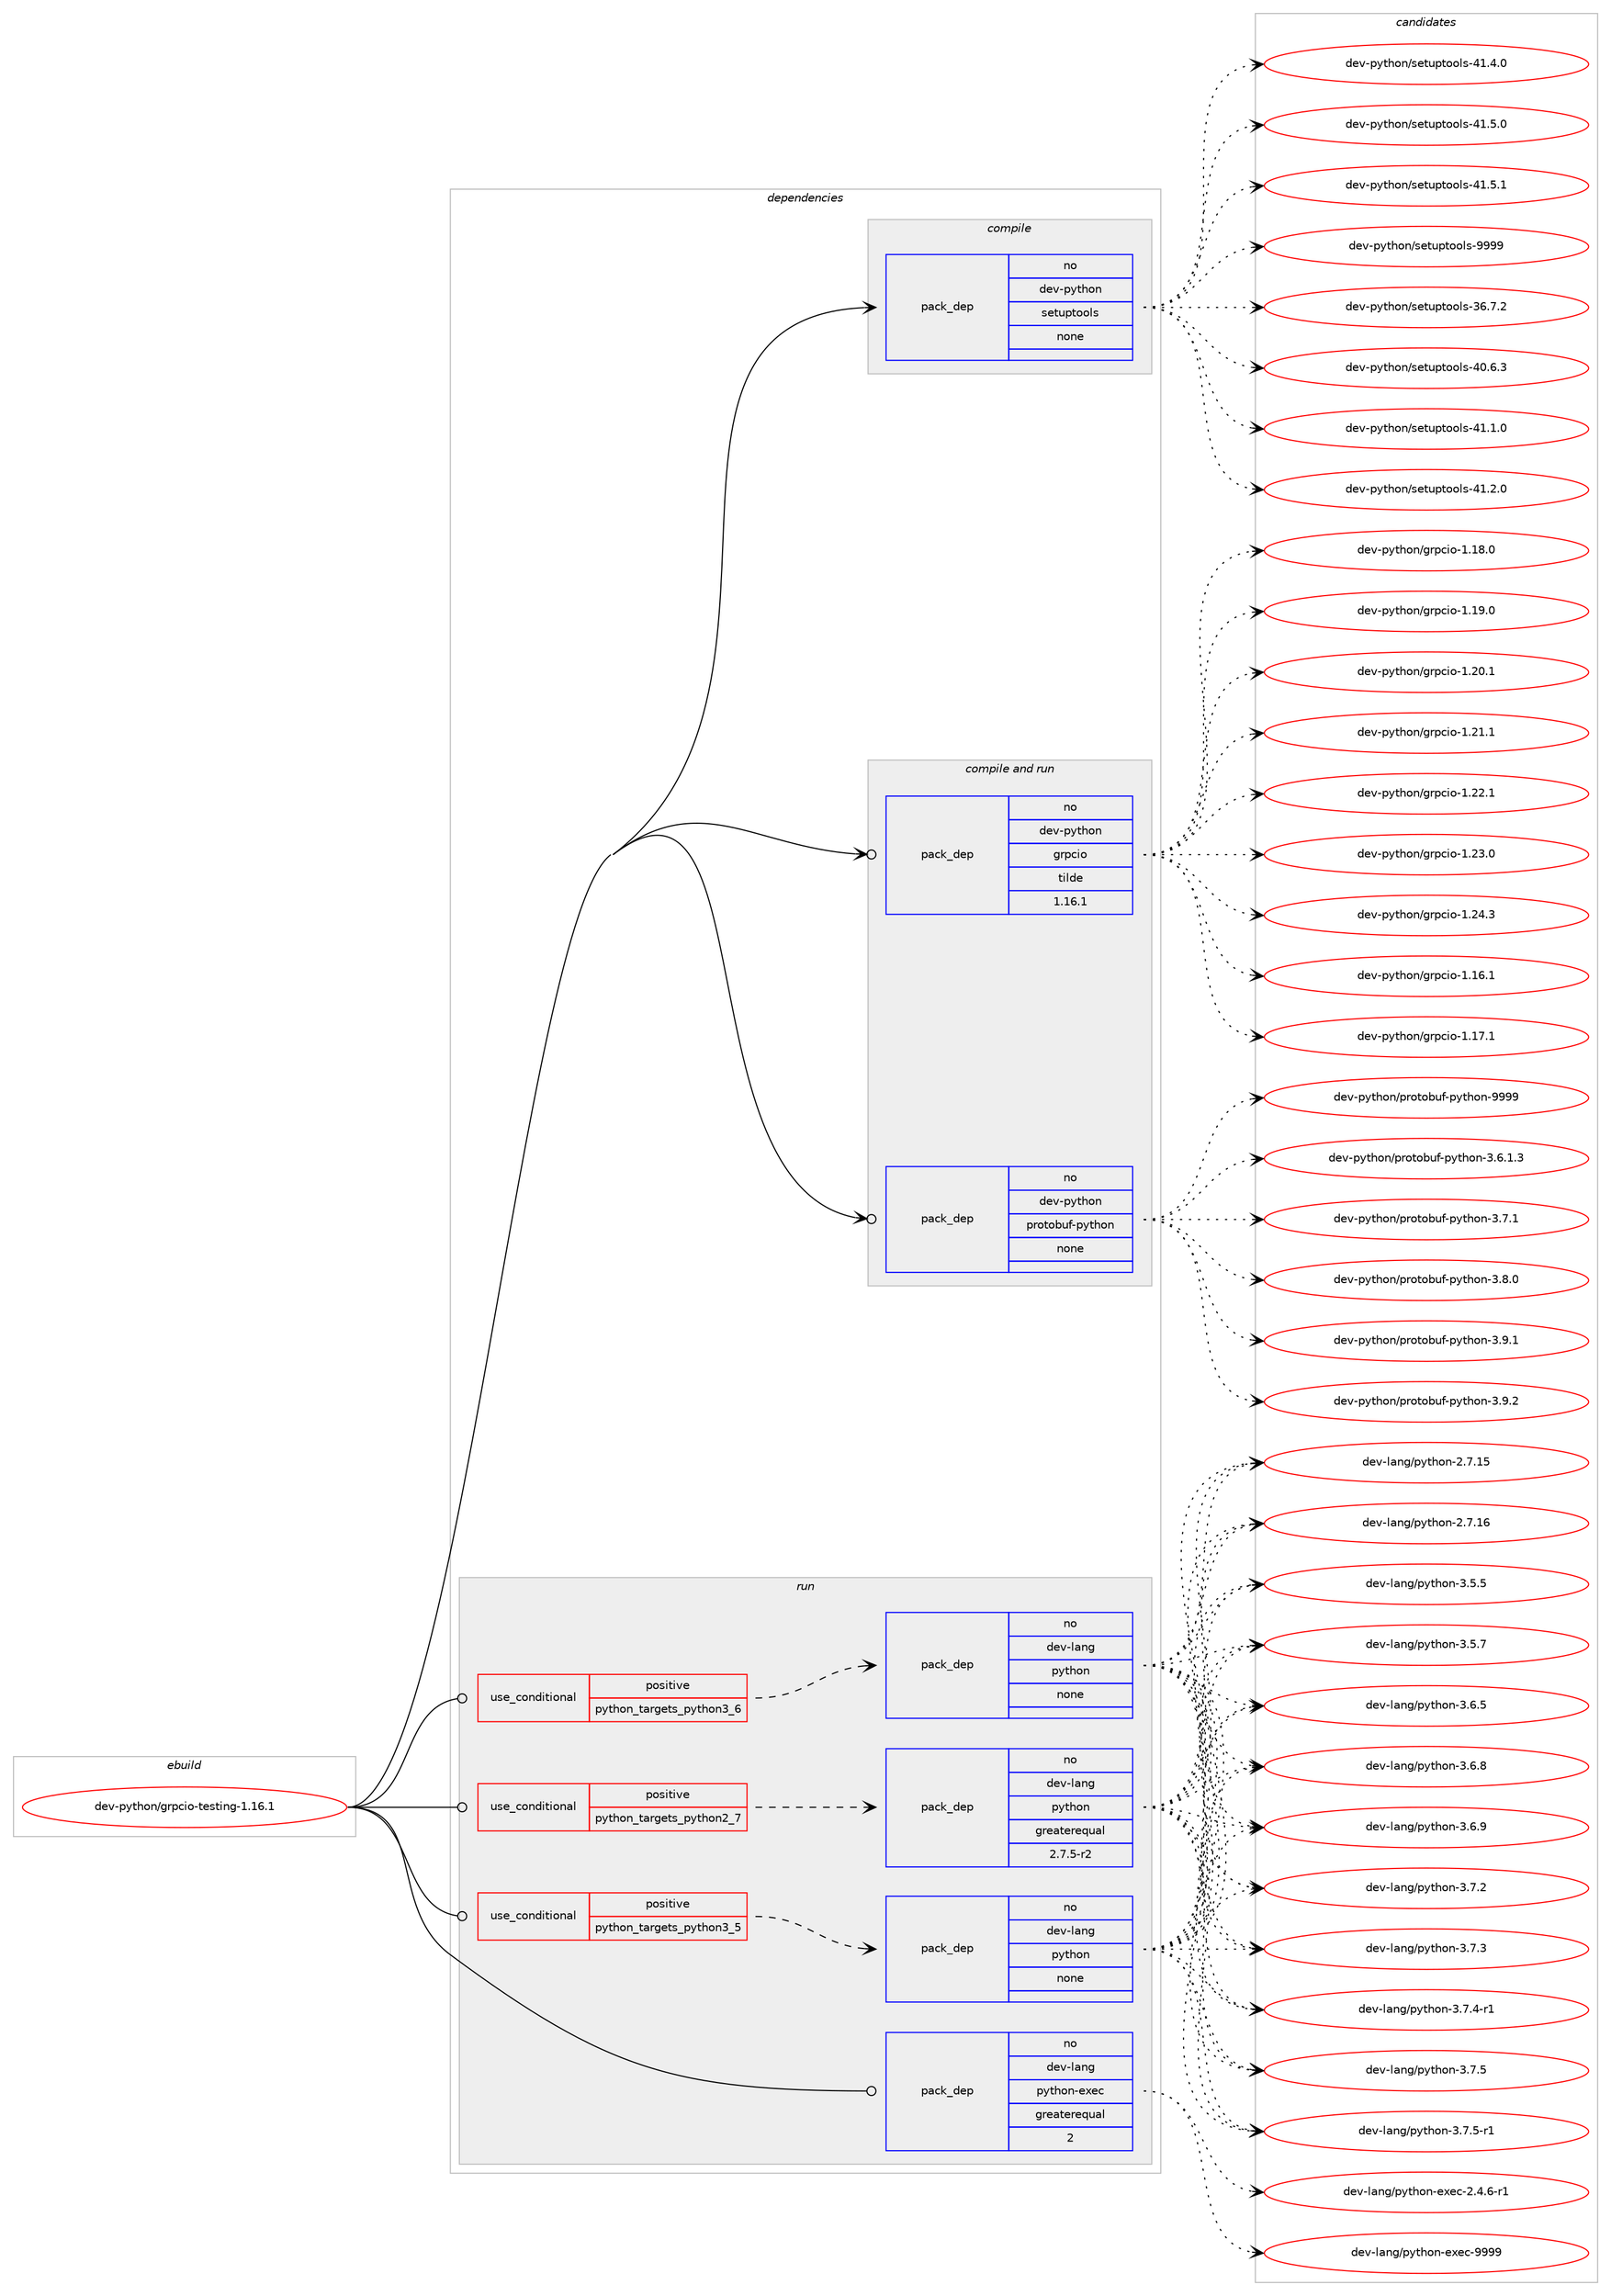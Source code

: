 digraph prolog {

# *************
# Graph options
# *************

newrank=true;
concentrate=true;
compound=true;
graph [rankdir=LR,fontname=Helvetica,fontsize=10,ranksep=1.5];#, ranksep=2.5, nodesep=0.2];
edge  [arrowhead=vee];
node  [fontname=Helvetica,fontsize=10];

# **********
# The ebuild
# **********

subgraph cluster_leftcol {
color=gray;
rank=same;
label=<<i>ebuild</i>>;
id [label="dev-python/grpcio-testing-1.16.1", color=red, width=4, href="../dev-python/grpcio-testing-1.16.1.svg"];
}

# ****************
# The dependencies
# ****************

subgraph cluster_midcol {
color=gray;
label=<<i>dependencies</i>>;
subgraph cluster_compile {
fillcolor="#eeeeee";
style=filled;
label=<<i>compile</i>>;
subgraph pack455619 {
dependency607692 [label=<<TABLE BORDER="0" CELLBORDER="1" CELLSPACING="0" CELLPADDING="4" WIDTH="220"><TR><TD ROWSPAN="6" CELLPADDING="30">pack_dep</TD></TR><TR><TD WIDTH="110">no</TD></TR><TR><TD>dev-python</TD></TR><TR><TD>setuptools</TD></TR><TR><TD>none</TD></TR><TR><TD></TD></TR></TABLE>>, shape=none, color=blue];
}
id:e -> dependency607692:w [weight=20,style="solid",arrowhead="vee"];
}
subgraph cluster_compileandrun {
fillcolor="#eeeeee";
style=filled;
label=<<i>compile and run</i>>;
subgraph pack455620 {
dependency607693 [label=<<TABLE BORDER="0" CELLBORDER="1" CELLSPACING="0" CELLPADDING="4" WIDTH="220"><TR><TD ROWSPAN="6" CELLPADDING="30">pack_dep</TD></TR><TR><TD WIDTH="110">no</TD></TR><TR><TD>dev-python</TD></TR><TR><TD>grpcio</TD></TR><TR><TD>tilde</TD></TR><TR><TD>1.16.1</TD></TR></TABLE>>, shape=none, color=blue];
}
id:e -> dependency607693:w [weight=20,style="solid",arrowhead="odotvee"];
subgraph pack455621 {
dependency607694 [label=<<TABLE BORDER="0" CELLBORDER="1" CELLSPACING="0" CELLPADDING="4" WIDTH="220"><TR><TD ROWSPAN="6" CELLPADDING="30">pack_dep</TD></TR><TR><TD WIDTH="110">no</TD></TR><TR><TD>dev-python</TD></TR><TR><TD>protobuf-python</TD></TR><TR><TD>none</TD></TR><TR><TD></TD></TR></TABLE>>, shape=none, color=blue];
}
id:e -> dependency607694:w [weight=20,style="solid",arrowhead="odotvee"];
}
subgraph cluster_run {
fillcolor="#eeeeee";
style=filled;
label=<<i>run</i>>;
subgraph cond140275 {
dependency607695 [label=<<TABLE BORDER="0" CELLBORDER="1" CELLSPACING="0" CELLPADDING="4"><TR><TD ROWSPAN="3" CELLPADDING="10">use_conditional</TD></TR><TR><TD>positive</TD></TR><TR><TD>python_targets_python2_7</TD></TR></TABLE>>, shape=none, color=red];
subgraph pack455622 {
dependency607696 [label=<<TABLE BORDER="0" CELLBORDER="1" CELLSPACING="0" CELLPADDING="4" WIDTH="220"><TR><TD ROWSPAN="6" CELLPADDING="30">pack_dep</TD></TR><TR><TD WIDTH="110">no</TD></TR><TR><TD>dev-lang</TD></TR><TR><TD>python</TD></TR><TR><TD>greaterequal</TD></TR><TR><TD>2.7.5-r2</TD></TR></TABLE>>, shape=none, color=blue];
}
dependency607695:e -> dependency607696:w [weight=20,style="dashed",arrowhead="vee"];
}
id:e -> dependency607695:w [weight=20,style="solid",arrowhead="odot"];
subgraph cond140276 {
dependency607697 [label=<<TABLE BORDER="0" CELLBORDER="1" CELLSPACING="0" CELLPADDING="4"><TR><TD ROWSPAN="3" CELLPADDING="10">use_conditional</TD></TR><TR><TD>positive</TD></TR><TR><TD>python_targets_python3_5</TD></TR></TABLE>>, shape=none, color=red];
subgraph pack455623 {
dependency607698 [label=<<TABLE BORDER="0" CELLBORDER="1" CELLSPACING="0" CELLPADDING="4" WIDTH="220"><TR><TD ROWSPAN="6" CELLPADDING="30">pack_dep</TD></TR><TR><TD WIDTH="110">no</TD></TR><TR><TD>dev-lang</TD></TR><TR><TD>python</TD></TR><TR><TD>none</TD></TR><TR><TD></TD></TR></TABLE>>, shape=none, color=blue];
}
dependency607697:e -> dependency607698:w [weight=20,style="dashed",arrowhead="vee"];
}
id:e -> dependency607697:w [weight=20,style="solid",arrowhead="odot"];
subgraph cond140277 {
dependency607699 [label=<<TABLE BORDER="0" CELLBORDER="1" CELLSPACING="0" CELLPADDING="4"><TR><TD ROWSPAN="3" CELLPADDING="10">use_conditional</TD></TR><TR><TD>positive</TD></TR><TR><TD>python_targets_python3_6</TD></TR></TABLE>>, shape=none, color=red];
subgraph pack455624 {
dependency607700 [label=<<TABLE BORDER="0" CELLBORDER="1" CELLSPACING="0" CELLPADDING="4" WIDTH="220"><TR><TD ROWSPAN="6" CELLPADDING="30">pack_dep</TD></TR><TR><TD WIDTH="110">no</TD></TR><TR><TD>dev-lang</TD></TR><TR><TD>python</TD></TR><TR><TD>none</TD></TR><TR><TD></TD></TR></TABLE>>, shape=none, color=blue];
}
dependency607699:e -> dependency607700:w [weight=20,style="dashed",arrowhead="vee"];
}
id:e -> dependency607699:w [weight=20,style="solid",arrowhead="odot"];
subgraph pack455625 {
dependency607701 [label=<<TABLE BORDER="0" CELLBORDER="1" CELLSPACING="0" CELLPADDING="4" WIDTH="220"><TR><TD ROWSPAN="6" CELLPADDING="30">pack_dep</TD></TR><TR><TD WIDTH="110">no</TD></TR><TR><TD>dev-lang</TD></TR><TR><TD>python-exec</TD></TR><TR><TD>greaterequal</TD></TR><TR><TD>2</TD></TR></TABLE>>, shape=none, color=blue];
}
id:e -> dependency607701:w [weight=20,style="solid",arrowhead="odot"];
}
}

# **************
# The candidates
# **************

subgraph cluster_choices {
rank=same;
color=gray;
label=<<i>candidates</i>>;

subgraph choice455619 {
color=black;
nodesep=1;
choice100101118451121211161041111104711510111611711211611111110811545515446554650 [label="dev-python/setuptools-36.7.2", color=red, width=4,href="../dev-python/setuptools-36.7.2.svg"];
choice100101118451121211161041111104711510111611711211611111110811545524846544651 [label="dev-python/setuptools-40.6.3", color=red, width=4,href="../dev-python/setuptools-40.6.3.svg"];
choice100101118451121211161041111104711510111611711211611111110811545524946494648 [label="dev-python/setuptools-41.1.0", color=red, width=4,href="../dev-python/setuptools-41.1.0.svg"];
choice100101118451121211161041111104711510111611711211611111110811545524946504648 [label="dev-python/setuptools-41.2.0", color=red, width=4,href="../dev-python/setuptools-41.2.0.svg"];
choice100101118451121211161041111104711510111611711211611111110811545524946524648 [label="dev-python/setuptools-41.4.0", color=red, width=4,href="../dev-python/setuptools-41.4.0.svg"];
choice100101118451121211161041111104711510111611711211611111110811545524946534648 [label="dev-python/setuptools-41.5.0", color=red, width=4,href="../dev-python/setuptools-41.5.0.svg"];
choice100101118451121211161041111104711510111611711211611111110811545524946534649 [label="dev-python/setuptools-41.5.1", color=red, width=4,href="../dev-python/setuptools-41.5.1.svg"];
choice10010111845112121116104111110471151011161171121161111111081154557575757 [label="dev-python/setuptools-9999", color=red, width=4,href="../dev-python/setuptools-9999.svg"];
dependency607692:e -> choice100101118451121211161041111104711510111611711211611111110811545515446554650:w [style=dotted,weight="100"];
dependency607692:e -> choice100101118451121211161041111104711510111611711211611111110811545524846544651:w [style=dotted,weight="100"];
dependency607692:e -> choice100101118451121211161041111104711510111611711211611111110811545524946494648:w [style=dotted,weight="100"];
dependency607692:e -> choice100101118451121211161041111104711510111611711211611111110811545524946504648:w [style=dotted,weight="100"];
dependency607692:e -> choice100101118451121211161041111104711510111611711211611111110811545524946524648:w [style=dotted,weight="100"];
dependency607692:e -> choice100101118451121211161041111104711510111611711211611111110811545524946534648:w [style=dotted,weight="100"];
dependency607692:e -> choice100101118451121211161041111104711510111611711211611111110811545524946534649:w [style=dotted,weight="100"];
dependency607692:e -> choice10010111845112121116104111110471151011161171121161111111081154557575757:w [style=dotted,weight="100"];
}
subgraph choice455620 {
color=black;
nodesep=1;
choice10010111845112121116104111110471031141129910511145494649544649 [label="dev-python/grpcio-1.16.1", color=red, width=4,href="../dev-python/grpcio-1.16.1.svg"];
choice10010111845112121116104111110471031141129910511145494649554649 [label="dev-python/grpcio-1.17.1", color=red, width=4,href="../dev-python/grpcio-1.17.1.svg"];
choice10010111845112121116104111110471031141129910511145494649564648 [label="dev-python/grpcio-1.18.0", color=red, width=4,href="../dev-python/grpcio-1.18.0.svg"];
choice10010111845112121116104111110471031141129910511145494649574648 [label="dev-python/grpcio-1.19.0", color=red, width=4,href="../dev-python/grpcio-1.19.0.svg"];
choice10010111845112121116104111110471031141129910511145494650484649 [label="dev-python/grpcio-1.20.1", color=red, width=4,href="../dev-python/grpcio-1.20.1.svg"];
choice10010111845112121116104111110471031141129910511145494650494649 [label="dev-python/grpcio-1.21.1", color=red, width=4,href="../dev-python/grpcio-1.21.1.svg"];
choice10010111845112121116104111110471031141129910511145494650504649 [label="dev-python/grpcio-1.22.1", color=red, width=4,href="../dev-python/grpcio-1.22.1.svg"];
choice10010111845112121116104111110471031141129910511145494650514648 [label="dev-python/grpcio-1.23.0", color=red, width=4,href="../dev-python/grpcio-1.23.0.svg"];
choice10010111845112121116104111110471031141129910511145494650524651 [label="dev-python/grpcio-1.24.3", color=red, width=4,href="../dev-python/grpcio-1.24.3.svg"];
dependency607693:e -> choice10010111845112121116104111110471031141129910511145494649544649:w [style=dotted,weight="100"];
dependency607693:e -> choice10010111845112121116104111110471031141129910511145494649554649:w [style=dotted,weight="100"];
dependency607693:e -> choice10010111845112121116104111110471031141129910511145494649564648:w [style=dotted,weight="100"];
dependency607693:e -> choice10010111845112121116104111110471031141129910511145494649574648:w [style=dotted,weight="100"];
dependency607693:e -> choice10010111845112121116104111110471031141129910511145494650484649:w [style=dotted,weight="100"];
dependency607693:e -> choice10010111845112121116104111110471031141129910511145494650494649:w [style=dotted,weight="100"];
dependency607693:e -> choice10010111845112121116104111110471031141129910511145494650504649:w [style=dotted,weight="100"];
dependency607693:e -> choice10010111845112121116104111110471031141129910511145494650514648:w [style=dotted,weight="100"];
dependency607693:e -> choice10010111845112121116104111110471031141129910511145494650524651:w [style=dotted,weight="100"];
}
subgraph choice455621 {
color=black;
nodesep=1;
choice100101118451121211161041111104711211411111611198117102451121211161041111104551465446494651 [label="dev-python/protobuf-python-3.6.1.3", color=red, width=4,href="../dev-python/protobuf-python-3.6.1.3.svg"];
choice10010111845112121116104111110471121141111161119811710245112121116104111110455146554649 [label="dev-python/protobuf-python-3.7.1", color=red, width=4,href="../dev-python/protobuf-python-3.7.1.svg"];
choice10010111845112121116104111110471121141111161119811710245112121116104111110455146564648 [label="dev-python/protobuf-python-3.8.0", color=red, width=4,href="../dev-python/protobuf-python-3.8.0.svg"];
choice10010111845112121116104111110471121141111161119811710245112121116104111110455146574649 [label="dev-python/protobuf-python-3.9.1", color=red, width=4,href="../dev-python/protobuf-python-3.9.1.svg"];
choice10010111845112121116104111110471121141111161119811710245112121116104111110455146574650 [label="dev-python/protobuf-python-3.9.2", color=red, width=4,href="../dev-python/protobuf-python-3.9.2.svg"];
choice100101118451121211161041111104711211411111611198117102451121211161041111104557575757 [label="dev-python/protobuf-python-9999", color=red, width=4,href="../dev-python/protobuf-python-9999.svg"];
dependency607694:e -> choice100101118451121211161041111104711211411111611198117102451121211161041111104551465446494651:w [style=dotted,weight="100"];
dependency607694:e -> choice10010111845112121116104111110471121141111161119811710245112121116104111110455146554649:w [style=dotted,weight="100"];
dependency607694:e -> choice10010111845112121116104111110471121141111161119811710245112121116104111110455146564648:w [style=dotted,weight="100"];
dependency607694:e -> choice10010111845112121116104111110471121141111161119811710245112121116104111110455146574649:w [style=dotted,weight="100"];
dependency607694:e -> choice10010111845112121116104111110471121141111161119811710245112121116104111110455146574650:w [style=dotted,weight="100"];
dependency607694:e -> choice100101118451121211161041111104711211411111611198117102451121211161041111104557575757:w [style=dotted,weight="100"];
}
subgraph choice455622 {
color=black;
nodesep=1;
choice10010111845108971101034711212111610411111045504655464953 [label="dev-lang/python-2.7.15", color=red, width=4,href="../dev-lang/python-2.7.15.svg"];
choice10010111845108971101034711212111610411111045504655464954 [label="dev-lang/python-2.7.16", color=red, width=4,href="../dev-lang/python-2.7.16.svg"];
choice100101118451089711010347112121116104111110455146534653 [label="dev-lang/python-3.5.5", color=red, width=4,href="../dev-lang/python-3.5.5.svg"];
choice100101118451089711010347112121116104111110455146534655 [label="dev-lang/python-3.5.7", color=red, width=4,href="../dev-lang/python-3.5.7.svg"];
choice100101118451089711010347112121116104111110455146544653 [label="dev-lang/python-3.6.5", color=red, width=4,href="../dev-lang/python-3.6.5.svg"];
choice100101118451089711010347112121116104111110455146544656 [label="dev-lang/python-3.6.8", color=red, width=4,href="../dev-lang/python-3.6.8.svg"];
choice100101118451089711010347112121116104111110455146544657 [label="dev-lang/python-3.6.9", color=red, width=4,href="../dev-lang/python-3.6.9.svg"];
choice100101118451089711010347112121116104111110455146554650 [label="dev-lang/python-3.7.2", color=red, width=4,href="../dev-lang/python-3.7.2.svg"];
choice100101118451089711010347112121116104111110455146554651 [label="dev-lang/python-3.7.3", color=red, width=4,href="../dev-lang/python-3.7.3.svg"];
choice1001011184510897110103471121211161041111104551465546524511449 [label="dev-lang/python-3.7.4-r1", color=red, width=4,href="../dev-lang/python-3.7.4-r1.svg"];
choice100101118451089711010347112121116104111110455146554653 [label="dev-lang/python-3.7.5", color=red, width=4,href="../dev-lang/python-3.7.5.svg"];
choice1001011184510897110103471121211161041111104551465546534511449 [label="dev-lang/python-3.7.5-r1", color=red, width=4,href="../dev-lang/python-3.7.5-r1.svg"];
dependency607696:e -> choice10010111845108971101034711212111610411111045504655464953:w [style=dotted,weight="100"];
dependency607696:e -> choice10010111845108971101034711212111610411111045504655464954:w [style=dotted,weight="100"];
dependency607696:e -> choice100101118451089711010347112121116104111110455146534653:w [style=dotted,weight="100"];
dependency607696:e -> choice100101118451089711010347112121116104111110455146534655:w [style=dotted,weight="100"];
dependency607696:e -> choice100101118451089711010347112121116104111110455146544653:w [style=dotted,weight="100"];
dependency607696:e -> choice100101118451089711010347112121116104111110455146544656:w [style=dotted,weight="100"];
dependency607696:e -> choice100101118451089711010347112121116104111110455146544657:w [style=dotted,weight="100"];
dependency607696:e -> choice100101118451089711010347112121116104111110455146554650:w [style=dotted,weight="100"];
dependency607696:e -> choice100101118451089711010347112121116104111110455146554651:w [style=dotted,weight="100"];
dependency607696:e -> choice1001011184510897110103471121211161041111104551465546524511449:w [style=dotted,weight="100"];
dependency607696:e -> choice100101118451089711010347112121116104111110455146554653:w [style=dotted,weight="100"];
dependency607696:e -> choice1001011184510897110103471121211161041111104551465546534511449:w [style=dotted,weight="100"];
}
subgraph choice455623 {
color=black;
nodesep=1;
choice10010111845108971101034711212111610411111045504655464953 [label="dev-lang/python-2.7.15", color=red, width=4,href="../dev-lang/python-2.7.15.svg"];
choice10010111845108971101034711212111610411111045504655464954 [label="dev-lang/python-2.7.16", color=red, width=4,href="../dev-lang/python-2.7.16.svg"];
choice100101118451089711010347112121116104111110455146534653 [label="dev-lang/python-3.5.5", color=red, width=4,href="../dev-lang/python-3.5.5.svg"];
choice100101118451089711010347112121116104111110455146534655 [label="dev-lang/python-3.5.7", color=red, width=4,href="../dev-lang/python-3.5.7.svg"];
choice100101118451089711010347112121116104111110455146544653 [label="dev-lang/python-3.6.5", color=red, width=4,href="../dev-lang/python-3.6.5.svg"];
choice100101118451089711010347112121116104111110455146544656 [label="dev-lang/python-3.6.8", color=red, width=4,href="../dev-lang/python-3.6.8.svg"];
choice100101118451089711010347112121116104111110455146544657 [label="dev-lang/python-3.6.9", color=red, width=4,href="../dev-lang/python-3.6.9.svg"];
choice100101118451089711010347112121116104111110455146554650 [label="dev-lang/python-3.7.2", color=red, width=4,href="../dev-lang/python-3.7.2.svg"];
choice100101118451089711010347112121116104111110455146554651 [label="dev-lang/python-3.7.3", color=red, width=4,href="../dev-lang/python-3.7.3.svg"];
choice1001011184510897110103471121211161041111104551465546524511449 [label="dev-lang/python-3.7.4-r1", color=red, width=4,href="../dev-lang/python-3.7.4-r1.svg"];
choice100101118451089711010347112121116104111110455146554653 [label="dev-lang/python-3.7.5", color=red, width=4,href="../dev-lang/python-3.7.5.svg"];
choice1001011184510897110103471121211161041111104551465546534511449 [label="dev-lang/python-3.7.5-r1", color=red, width=4,href="../dev-lang/python-3.7.5-r1.svg"];
dependency607698:e -> choice10010111845108971101034711212111610411111045504655464953:w [style=dotted,weight="100"];
dependency607698:e -> choice10010111845108971101034711212111610411111045504655464954:w [style=dotted,weight="100"];
dependency607698:e -> choice100101118451089711010347112121116104111110455146534653:w [style=dotted,weight="100"];
dependency607698:e -> choice100101118451089711010347112121116104111110455146534655:w [style=dotted,weight="100"];
dependency607698:e -> choice100101118451089711010347112121116104111110455146544653:w [style=dotted,weight="100"];
dependency607698:e -> choice100101118451089711010347112121116104111110455146544656:w [style=dotted,weight="100"];
dependency607698:e -> choice100101118451089711010347112121116104111110455146544657:w [style=dotted,weight="100"];
dependency607698:e -> choice100101118451089711010347112121116104111110455146554650:w [style=dotted,weight="100"];
dependency607698:e -> choice100101118451089711010347112121116104111110455146554651:w [style=dotted,weight="100"];
dependency607698:e -> choice1001011184510897110103471121211161041111104551465546524511449:w [style=dotted,weight="100"];
dependency607698:e -> choice100101118451089711010347112121116104111110455146554653:w [style=dotted,weight="100"];
dependency607698:e -> choice1001011184510897110103471121211161041111104551465546534511449:w [style=dotted,weight="100"];
}
subgraph choice455624 {
color=black;
nodesep=1;
choice10010111845108971101034711212111610411111045504655464953 [label="dev-lang/python-2.7.15", color=red, width=4,href="../dev-lang/python-2.7.15.svg"];
choice10010111845108971101034711212111610411111045504655464954 [label="dev-lang/python-2.7.16", color=red, width=4,href="../dev-lang/python-2.7.16.svg"];
choice100101118451089711010347112121116104111110455146534653 [label="dev-lang/python-3.5.5", color=red, width=4,href="../dev-lang/python-3.5.5.svg"];
choice100101118451089711010347112121116104111110455146534655 [label="dev-lang/python-3.5.7", color=red, width=4,href="../dev-lang/python-3.5.7.svg"];
choice100101118451089711010347112121116104111110455146544653 [label="dev-lang/python-3.6.5", color=red, width=4,href="../dev-lang/python-3.6.5.svg"];
choice100101118451089711010347112121116104111110455146544656 [label="dev-lang/python-3.6.8", color=red, width=4,href="../dev-lang/python-3.6.8.svg"];
choice100101118451089711010347112121116104111110455146544657 [label="dev-lang/python-3.6.9", color=red, width=4,href="../dev-lang/python-3.6.9.svg"];
choice100101118451089711010347112121116104111110455146554650 [label="dev-lang/python-3.7.2", color=red, width=4,href="../dev-lang/python-3.7.2.svg"];
choice100101118451089711010347112121116104111110455146554651 [label="dev-lang/python-3.7.3", color=red, width=4,href="../dev-lang/python-3.7.3.svg"];
choice1001011184510897110103471121211161041111104551465546524511449 [label="dev-lang/python-3.7.4-r1", color=red, width=4,href="../dev-lang/python-3.7.4-r1.svg"];
choice100101118451089711010347112121116104111110455146554653 [label="dev-lang/python-3.7.5", color=red, width=4,href="../dev-lang/python-3.7.5.svg"];
choice1001011184510897110103471121211161041111104551465546534511449 [label="dev-lang/python-3.7.5-r1", color=red, width=4,href="../dev-lang/python-3.7.5-r1.svg"];
dependency607700:e -> choice10010111845108971101034711212111610411111045504655464953:w [style=dotted,weight="100"];
dependency607700:e -> choice10010111845108971101034711212111610411111045504655464954:w [style=dotted,weight="100"];
dependency607700:e -> choice100101118451089711010347112121116104111110455146534653:w [style=dotted,weight="100"];
dependency607700:e -> choice100101118451089711010347112121116104111110455146534655:w [style=dotted,weight="100"];
dependency607700:e -> choice100101118451089711010347112121116104111110455146544653:w [style=dotted,weight="100"];
dependency607700:e -> choice100101118451089711010347112121116104111110455146544656:w [style=dotted,weight="100"];
dependency607700:e -> choice100101118451089711010347112121116104111110455146544657:w [style=dotted,weight="100"];
dependency607700:e -> choice100101118451089711010347112121116104111110455146554650:w [style=dotted,weight="100"];
dependency607700:e -> choice100101118451089711010347112121116104111110455146554651:w [style=dotted,weight="100"];
dependency607700:e -> choice1001011184510897110103471121211161041111104551465546524511449:w [style=dotted,weight="100"];
dependency607700:e -> choice100101118451089711010347112121116104111110455146554653:w [style=dotted,weight="100"];
dependency607700:e -> choice1001011184510897110103471121211161041111104551465546534511449:w [style=dotted,weight="100"];
}
subgraph choice455625 {
color=black;
nodesep=1;
choice10010111845108971101034711212111610411111045101120101994550465246544511449 [label="dev-lang/python-exec-2.4.6-r1", color=red, width=4,href="../dev-lang/python-exec-2.4.6-r1.svg"];
choice10010111845108971101034711212111610411111045101120101994557575757 [label="dev-lang/python-exec-9999", color=red, width=4,href="../dev-lang/python-exec-9999.svg"];
dependency607701:e -> choice10010111845108971101034711212111610411111045101120101994550465246544511449:w [style=dotted,weight="100"];
dependency607701:e -> choice10010111845108971101034711212111610411111045101120101994557575757:w [style=dotted,weight="100"];
}
}

}
